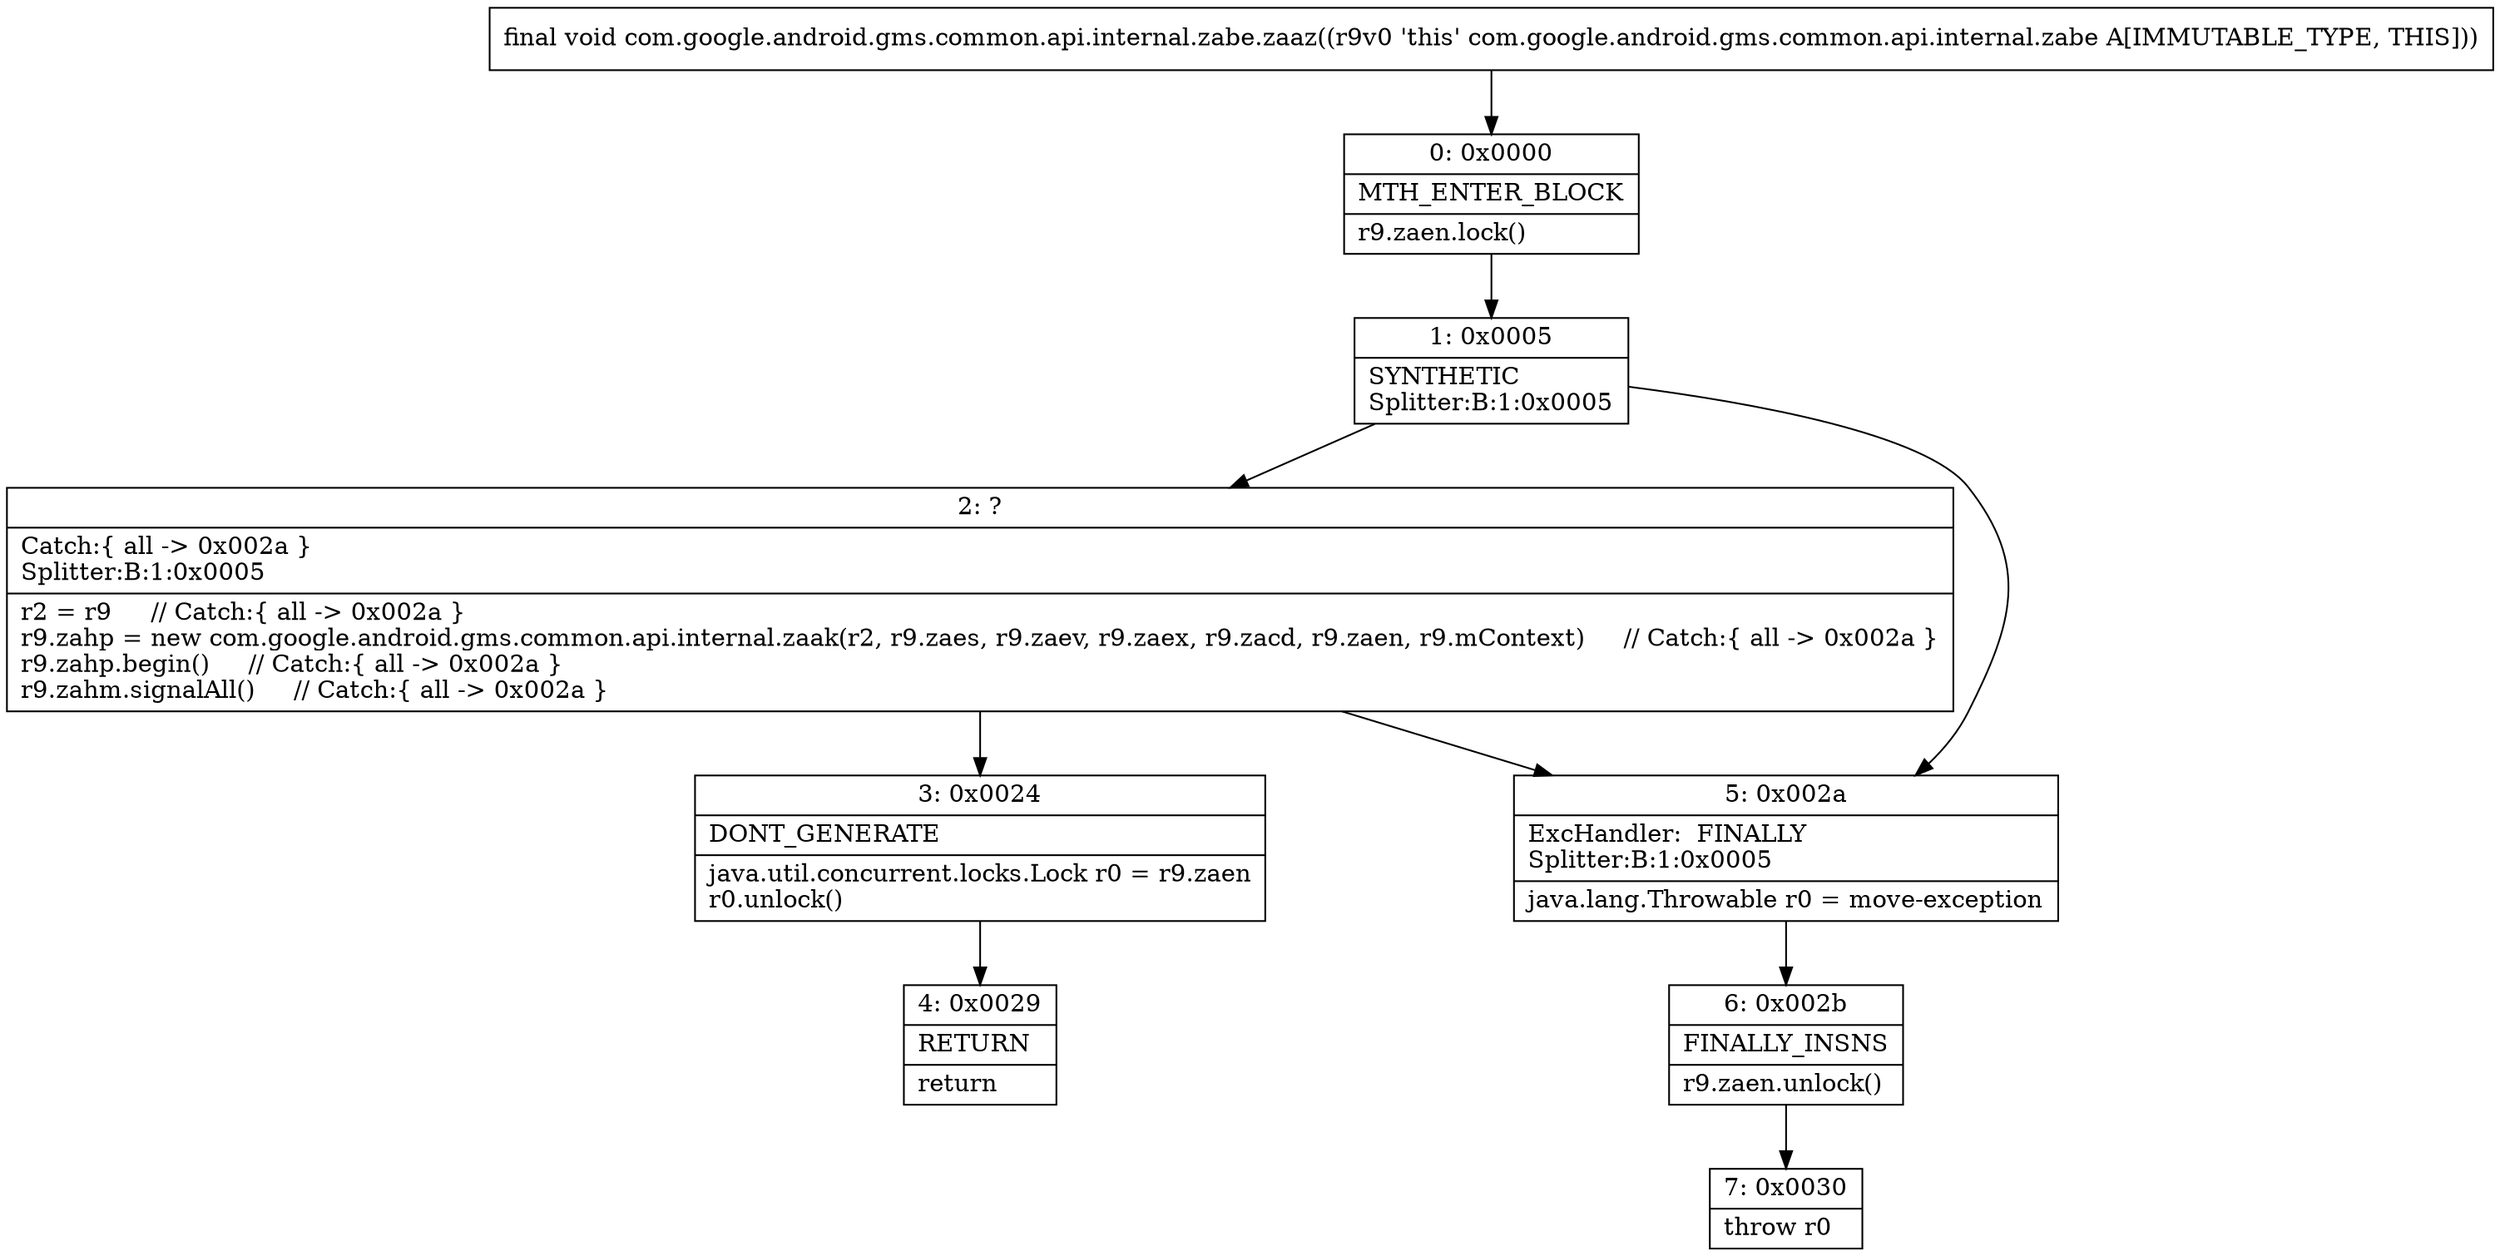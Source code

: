 digraph "CFG forcom.google.android.gms.common.api.internal.zabe.zaaz()V" {
Node_0 [shape=record,label="{0\:\ 0x0000|MTH_ENTER_BLOCK\l|r9.zaen.lock()\l}"];
Node_1 [shape=record,label="{1\:\ 0x0005|SYNTHETIC\lSplitter:B:1:0x0005\l}"];
Node_2 [shape=record,label="{2\:\ ?|Catch:\{ all \-\> 0x002a \}\lSplitter:B:1:0x0005\l|r2 = r9     \/\/ Catch:\{ all \-\> 0x002a \}\lr9.zahp = new com.google.android.gms.common.api.internal.zaak(r2, r9.zaes, r9.zaev, r9.zaex, r9.zacd, r9.zaen, r9.mContext)     \/\/ Catch:\{ all \-\> 0x002a \}\lr9.zahp.begin()     \/\/ Catch:\{ all \-\> 0x002a \}\lr9.zahm.signalAll()     \/\/ Catch:\{ all \-\> 0x002a \}\l}"];
Node_3 [shape=record,label="{3\:\ 0x0024|DONT_GENERATE\l|java.util.concurrent.locks.Lock r0 = r9.zaen\lr0.unlock()\l}"];
Node_4 [shape=record,label="{4\:\ 0x0029|RETURN\l|return\l}"];
Node_5 [shape=record,label="{5\:\ 0x002a|ExcHandler:  FINALLY\lSplitter:B:1:0x0005\l|java.lang.Throwable r0 = move\-exception\l}"];
Node_6 [shape=record,label="{6\:\ 0x002b|FINALLY_INSNS\l|r9.zaen.unlock()\l}"];
Node_7 [shape=record,label="{7\:\ 0x0030|throw r0\l}"];
MethodNode[shape=record,label="{final void com.google.android.gms.common.api.internal.zabe.zaaz((r9v0 'this' com.google.android.gms.common.api.internal.zabe A[IMMUTABLE_TYPE, THIS])) }"];
MethodNode -> Node_0;
Node_0 -> Node_1;
Node_1 -> Node_2;
Node_1 -> Node_5;
Node_2 -> Node_3;
Node_2 -> Node_5;
Node_3 -> Node_4;
Node_5 -> Node_6;
Node_6 -> Node_7;
}

